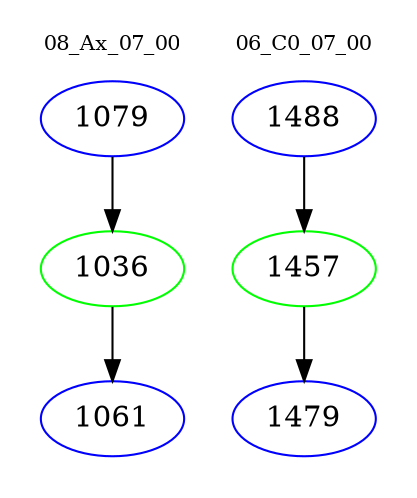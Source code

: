 digraph{
subgraph cluster_0 {
color = white
label = "08_Ax_07_00";
fontsize=10;
T0_1079 [label="1079", color="blue"]
T0_1079 -> T0_1036 [color="black"]
T0_1036 [label="1036", color="green"]
T0_1036 -> T0_1061 [color="black"]
T0_1061 [label="1061", color="blue"]
}
subgraph cluster_1 {
color = white
label = "06_C0_07_00";
fontsize=10;
T1_1488 [label="1488", color="blue"]
T1_1488 -> T1_1457 [color="black"]
T1_1457 [label="1457", color="green"]
T1_1457 -> T1_1479 [color="black"]
T1_1479 [label="1479", color="blue"]
}
}
